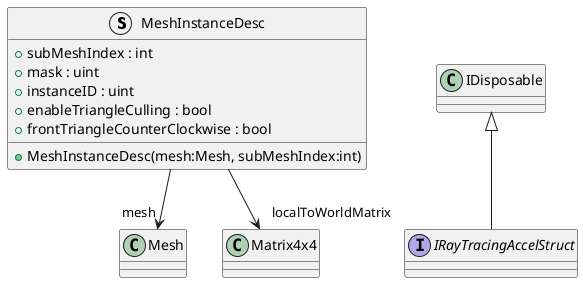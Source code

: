 @startuml
struct MeshInstanceDesc {
    + subMeshIndex : int
    + mask : uint
    + instanceID : uint
    + enableTriangleCulling : bool
    + frontTriangleCounterClockwise : bool
    + MeshInstanceDesc(mesh:Mesh, subMeshIndex:int)
}
interface IRayTracingAccelStruct {
}
MeshInstanceDesc --> "mesh" Mesh
MeshInstanceDesc --> "localToWorldMatrix" Matrix4x4
IDisposable <|-- IRayTracingAccelStruct
@enduml
